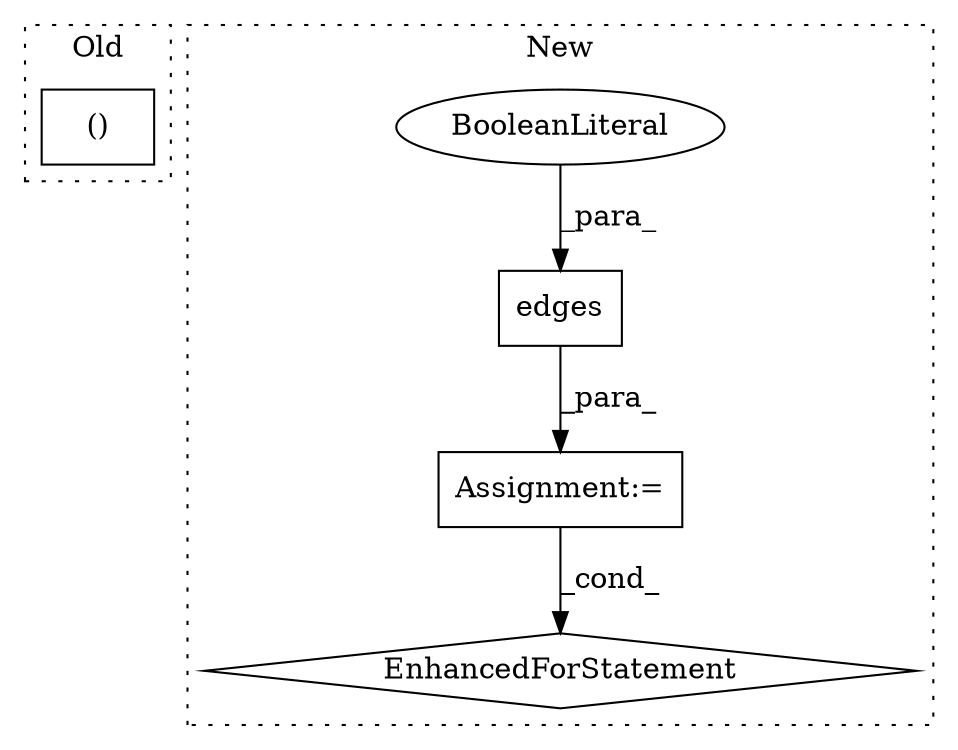 digraph G {
subgraph cluster0 {
1 [label="()" a="106" s="676" l="15" shape="box"];
label = "Old";
style="dotted";
}
subgraph cluster1 {
2 [label="edges" a="32" s="3489,3504" l="6,1" shape="box"];
3 [label="EnhancedForStatement" a="70" s="3389,3505" l="85,2" shape="diamond"];
4 [label="BooleanLiteral" a="9" s="3495" l="4" shape="ellipse"];
5 [label="Assignment:=" a="7" s="3389,3505" l="85,2" shape="box"];
label = "New";
style="dotted";
}
2 -> 5 [label="_para_"];
4 -> 2 [label="_para_"];
5 -> 3 [label="_cond_"];
}
